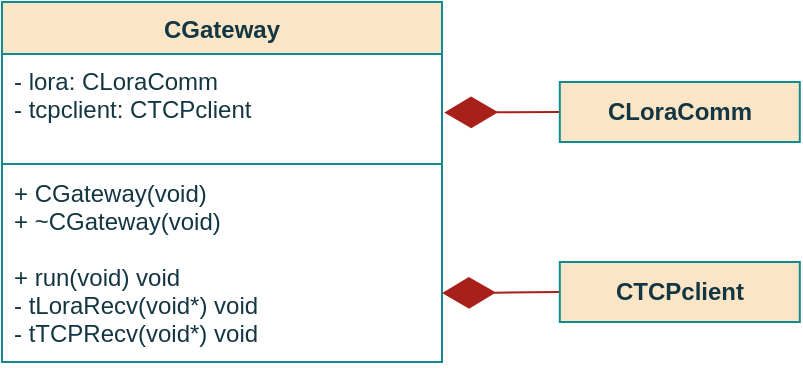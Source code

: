 <mxfile version="16.0.0" type="github" pages="5">
  <diagram id="e2d6PszBdxDz3bTxNESk" name="class">
    <mxGraphModel dx="771" dy="437" grid="1" gridSize="10" guides="1" tooltips="1" connect="1" arrows="1" fold="1" page="1" pageScale="1" pageWidth="850" pageHeight="1100" math="0" shadow="0">
      <root>
        <mxCell id="0" />
        <mxCell id="1" parent="0" />
        <mxCell id="Kr84WzqqIrSe_lvxG35l-1" value="CGateway" style="swimlane;fontStyle=1;align=center;verticalAlign=top;childLayout=stackLayout;horizontal=1;startSize=26;horizontalStack=0;resizeParent=1;resizeParentMax=0;resizeLast=0;collapsible=1;marginBottom=0;fillColor=#FAE5C7;strokeColor=#0F8B8D;fontColor=#143642;" vertex="1" parent="1">
          <mxGeometry x="280" y="40" width="220" height="180" as="geometry">
            <mxRectangle x="-80" y="480" width="80" height="26" as="alternateBounds" />
          </mxGeometry>
        </mxCell>
        <mxCell id="Kr84WzqqIrSe_lvxG35l-2" value="- lora: CLoraComm&#xa;- tcpclient: CTCPclient&#xa;&#xa;&#xa;&#xa;&#xa;&#xa;" style="text;strokeColor=none;fillColor=none;align=left;verticalAlign=top;spacingLeft=4;spacingRight=4;overflow=hidden;rotatable=0;points=[[0,0.5],[1,0.5]];portConstraint=eastwest;fontColor=#143642;" vertex="1" parent="Kr84WzqqIrSe_lvxG35l-1">
          <mxGeometry y="26" width="220" height="54" as="geometry" />
        </mxCell>
        <mxCell id="Kr84WzqqIrSe_lvxG35l-3" value="" style="line;strokeWidth=1;fillColor=none;align=left;verticalAlign=middle;spacingTop=-1;spacingLeft=3;spacingRight=3;rotatable=0;labelPosition=right;points=[];portConstraint=eastwest;labelBackgroundColor=#DAD2D8;strokeColor=#0F8B8D;fontColor=#143642;" vertex="1" parent="Kr84WzqqIrSe_lvxG35l-1">
          <mxGeometry y="80" width="220" height="2" as="geometry" />
        </mxCell>
        <mxCell id="Kr84WzqqIrSe_lvxG35l-4" value="+ CGateway(void)&#xa;+ ~CGateway(void)&#xa;&#xa;+ run(void) void&#xa;- tLoraRecv(void*) void&#xa;- tTCPRecv(void*) void&#xa;" style="text;strokeColor=none;fillColor=none;align=left;verticalAlign=top;spacingLeft=4;spacingRight=4;overflow=hidden;rotatable=0;points=[[0,0.5],[1,0.5]];portConstraint=eastwest;fontColor=#143642;" vertex="1" parent="Kr84WzqqIrSe_lvxG35l-1">
          <mxGeometry y="82" width="220" height="98" as="geometry" />
        </mxCell>
        <mxCell id="Kr84WzqqIrSe_lvxG35l-5" value="" style="endArrow=diamondThin;endFill=1;endSize=24;html=1;rounded=0;sketch=0;fontColor=#143642;strokeColor=#A8201A;fillColor=#FAE5C7;exitX=0;exitY=0.5;exitDx=0;exitDy=0;entryX=1.01;entryY=0.728;entryDx=0;entryDy=0;entryPerimeter=0;" edge="1" parent="1" source="Kr84WzqqIrSe_lvxG35l-6">
          <mxGeometry width="160" relative="1" as="geometry">
            <mxPoint x="558.9" y="135" as="sourcePoint" />
            <mxPoint x="501.1" y="95.312" as="targetPoint" />
          </mxGeometry>
        </mxCell>
        <mxCell id="Kr84WzqqIrSe_lvxG35l-6" value="CLoraComm" style="rounded=0;whiteSpace=wrap;html=1;sketch=0;fontColor=#143642;strokeColor=#0F8B8D;fillColor=#FAE5C7;fontStyle=1" vertex="1" parent="1">
          <mxGeometry x="558.9" y="80" width="120" height="30" as="geometry" />
        </mxCell>
        <mxCell id="Kr84WzqqIrSe_lvxG35l-7" value="" style="endArrow=diamondThin;endFill=1;endSize=24;html=1;rounded=0;sketch=0;fontColor=#143642;strokeColor=#A8201A;fillColor=#FAE5C7;exitX=0;exitY=0.5;exitDx=0;exitDy=0;entryX=1.005;entryY=0.442;entryDx=0;entryDy=0;entryPerimeter=0;" edge="1" parent="1">
          <mxGeometry width="160" relative="1" as="geometry">
            <mxPoint x="558.9" y="185" as="sourcePoint" />
            <mxPoint x="500" y="185.56" as="targetPoint" />
          </mxGeometry>
        </mxCell>
        <mxCell id="Kr84WzqqIrSe_lvxG35l-8" value="CTCPclient" style="rounded=0;whiteSpace=wrap;html=1;sketch=0;fontColor=#143642;strokeColor=#0F8B8D;fillColor=#FAE5C7;fontStyle=1" vertex="1" parent="1">
          <mxGeometry x="558.9" y="170" width="120" height="30" as="geometry" />
        </mxCell>
      </root>
    </mxGraphModel>
  </diagram>
  <diagram id="jL0FBZpTIhR-3-RqR1rX" name="constructor">
    <mxGraphModel dx="931" dy="527" grid="1" gridSize="10" guides="1" tooltips="1" connect="1" arrows="1" fold="1" page="1" pageScale="1" pageWidth="850" pageHeight="1100" math="0" shadow="0">
      <root>
        <mxCell id="TPhWPj7ktUSEMXJKfaup-0" />
        <mxCell id="TPhWPj7ktUSEMXJKfaup-1" parent="TPhWPj7ktUSEMXJKfaup-0" />
        <mxCell id="TPhWPj7ktUSEMXJKfaup-2" style="rounded=1;sketch=0;orthogonalLoop=1;jettySize=auto;html=1;exitX=0.5;exitY=1;exitDx=0;exitDy=0;entryX=0.5;entryY=0;entryDx=0;entryDy=0;fontColor=#143642;strokeColor=#A8201A;fillColor=#FAE5C7;" edge="1" parent="TPhWPj7ktUSEMXJKfaup-1" source="TPhWPj7ktUSEMXJKfaup-3" target="TPhWPj7ktUSEMXJKfaup-8">
          <mxGeometry relative="1" as="geometry">
            <mxPoint x="415" y="130" as="targetPoint" />
          </mxGeometry>
        </mxCell>
        <mxCell id="TPhWPj7ktUSEMXJKfaup-3" value="CGateway" style="ellipse;whiteSpace=wrap;html=1;fillColor=#FAE5C7;strokeColor=#0F8B8D;fontColor=#143642;fontStyle=1" vertex="1" parent="TPhWPj7ktUSEMXJKfaup-1">
          <mxGeometry x="350.37" y="40" width="125.5" height="50" as="geometry" />
        </mxCell>
        <mxCell id="TPhWPj7ktUSEMXJKfaup-4" style="edgeStyle=orthogonalEdgeStyle;rounded=1;orthogonalLoop=1;jettySize=auto;html=1;exitX=0.5;exitY=1;exitDx=0;exitDy=0;entryX=0.5;entryY=0;entryDx=0;entryDy=0;fontSize=11;strokeColor=#A8201A;" edge="1" parent="TPhWPj7ktUSEMXJKfaup-1">
          <mxGeometry relative="1" as="geometry">
            <mxPoint x="413.37" y="160" as="sourcePoint" />
            <mxPoint x="413.12" y="180" as="targetPoint" />
          </mxGeometry>
        </mxCell>
        <mxCell id="TPhWPj7ktUSEMXJKfaup-5" value="end" style="ellipse;whiteSpace=wrap;html=1;fillColor=#FAE5C7;strokeColor=#0F8B8D;fontColor=#143642;fontStyle=1" vertex="1" parent="TPhWPj7ktUSEMXJKfaup-1">
          <mxGeometry x="389.75" y="290" width="48" height="30" as="geometry" />
        </mxCell>
        <mxCell id="TPhWPj7ktUSEMXJKfaup-6" style="edgeStyle=orthogonalEdgeStyle;rounded=1;orthogonalLoop=1;jettySize=auto;html=1;exitX=0.5;exitY=1;exitDx=0;exitDy=0;entryX=0.5;entryY=0;entryDx=0;entryDy=0;fontSize=10;strokeColor=#A8201A;" edge="1" parent="TPhWPj7ktUSEMXJKfaup-1" source="TPhWPj7ktUSEMXJKfaup-7" target="TPhWPj7ktUSEMXJKfaup-10">
          <mxGeometry relative="1" as="geometry" />
        </mxCell>
        <mxCell id="TPhWPj7ktUSEMXJKfaup-7" value="&lt;b&gt;Create&lt;/b&gt; &lt;b&gt;CLoraComm &lt;/b&gt;&lt;i&gt;lora&lt;/i&gt;&lt;br&gt;&lt;b&gt;&lt;/b&gt;" style="rounded=0;whiteSpace=wrap;html=1;sketch=0;fontColor=#143642;strokeColor=#0F8B8D;fillColor=#FAE5C7;" vertex="1" parent="TPhWPj7ktUSEMXJKfaup-1">
          <mxGeometry x="338.37" y="180" width="150.25" height="30" as="geometry" />
        </mxCell>
        <mxCell id="TPhWPj7ktUSEMXJKfaup-8" value="&lt;b&gt;Create&lt;/b&gt; &lt;b&gt;CTCPclient &lt;/b&gt;&lt;i&gt;tcpclient&lt;/i&gt;" style="rounded=0;whiteSpace=wrap;html=1;sketch=0;fontColor=#143642;strokeColor=#0F8B8D;fillColor=#FAE5C7;" vertex="1" parent="TPhWPj7ktUSEMXJKfaup-1">
          <mxGeometry x="338" y="130" width="150.25" height="30" as="geometry" />
        </mxCell>
        <mxCell id="TPhWPj7ktUSEMXJKfaup-9" style="edgeStyle=orthogonalEdgeStyle;rounded=1;orthogonalLoop=1;jettySize=auto;html=1;exitX=0.5;exitY=1;exitDx=0;exitDy=0;entryX=0.5;entryY=0;entryDx=0;entryDy=0;fontSize=10;strokeColor=#A8201A;" edge="1" parent="TPhWPj7ktUSEMXJKfaup-1" source="TPhWPj7ktUSEMXJKfaup-10">
          <mxGeometry relative="1" as="geometry">
            <mxPoint x="413.49" y="290" as="targetPoint" />
          </mxGeometry>
        </mxCell>
        <mxCell id="TPhWPj7ktUSEMXJKfaup-10" value="&lt;div&gt;&lt;b&gt;Create&lt;/b&gt; &lt;i&gt;tTCPRecv&lt;/i&gt;&lt;/div&gt;&lt;div&gt;&lt;i&gt;&lt;b&gt;Create &lt;/b&gt;tLoraRecv&lt;br&gt;&lt;/i&gt;&lt;/div&gt;" style="rounded=0;whiteSpace=wrap;html=1;sketch=0;fontColor=#143642;strokeColor=#0F8B8D;fillColor=#FAE5C7;" vertex="1" parent="TPhWPj7ktUSEMXJKfaup-1">
          <mxGeometry x="338.62" y="230" width="150.25" height="40" as="geometry" />
        </mxCell>
      </root>
    </mxGraphModel>
  </diagram>
  <diagram id="j-EsaiICLkAXH9BXeG3Y" name="run">
    <mxGraphModel dx="771" dy="437" grid="1" gridSize="10" guides="1" tooltips="1" connect="1" arrows="1" fold="1" page="1" pageScale="1" pageWidth="850" pageHeight="1100" math="0" shadow="0">
      <root>
        <mxCell id="tkKbSkR30T64cy6EXXTG-0" />
        <mxCell id="tkKbSkR30T64cy6EXXTG-1" parent="tkKbSkR30T64cy6EXXTG-0" />
        <mxCell id="tkKbSkR30T64cy6EXXTG-2" style="rounded=1;sketch=0;orthogonalLoop=1;jettySize=auto;html=1;exitX=0.5;exitY=1;exitDx=0;exitDy=0;entryX=0.5;entryY=0;entryDx=0;entryDy=0;fontColor=#143642;strokeColor=#A8201A;fillColor=#FAE5C7;" edge="1" parent="tkKbSkR30T64cy6EXXTG-1" source="tkKbSkR30T64cy6EXXTG-3">
          <mxGeometry relative="1" as="geometry">
            <mxPoint x="413.125" y="130" as="targetPoint" />
          </mxGeometry>
        </mxCell>
        <mxCell id="tkKbSkR30T64cy6EXXTG-3" value="Run" style="ellipse;whiteSpace=wrap;html=1;fillColor=#FAE5C7;strokeColor=#0F8B8D;fontColor=#143642;fontStyle=1" vertex="1" parent="tkKbSkR30T64cy6EXXTG-1">
          <mxGeometry x="358.31" y="50" width="109.63" height="40" as="geometry" />
        </mxCell>
        <mxCell id="tkKbSkR30T64cy6EXXTG-4" value="end" style="ellipse;whiteSpace=wrap;html=1;fillColor=#FAE5C7;strokeColor=#0F8B8D;fontColor=#143642;fontStyle=1" vertex="1" parent="tkKbSkR30T64cy6EXXTG-1">
          <mxGeometry x="389.13" y="190" width="48" height="30" as="geometry" />
        </mxCell>
        <mxCell id="tkKbSkR30T64cy6EXXTG-5" style="edgeStyle=orthogonalEdgeStyle;rounded=1;orthogonalLoop=1;jettySize=auto;html=1;exitX=0.5;exitY=1;exitDx=0;exitDy=0;entryX=0.5;entryY=0;entryDx=0;entryDy=0;fontSize=10;strokeColor=#A8201A;" edge="1" parent="tkKbSkR30T64cy6EXXTG-1" source="tkKbSkR30T64cy6EXXTG-6">
          <mxGeometry relative="1" as="geometry">
            <mxPoint x="412.87" y="190" as="targetPoint" />
          </mxGeometry>
        </mxCell>
        <mxCell id="tkKbSkR30T64cy6EXXTG-6" value="&lt;div&gt;&lt;b&gt;Join&lt;/b&gt; &lt;i&gt;tTCPRecv&lt;/i&gt;&lt;/div&gt;&lt;div&gt;&lt;b&gt;Join&lt;/b&gt;&lt;i&gt;&lt;b&gt; &lt;/b&gt;tLoraRecv&lt;br&gt;&lt;/i&gt;&lt;/div&gt;" style="rounded=0;whiteSpace=wrap;html=1;sketch=0;fontColor=#143642;strokeColor=#0F8B8D;fillColor=#FAE5C7;" vertex="1" parent="tkKbSkR30T64cy6EXXTG-1">
          <mxGeometry x="338" y="130" width="150.25" height="40" as="geometry" />
        </mxCell>
      </root>
    </mxGraphModel>
  </diagram>
  <diagram id="FENJ2H2G5J6c3p_rDh9S" name="ttcprecv">
    <mxGraphModel dx="771" dy="437" grid="1" gridSize="10" guides="1" tooltips="1" connect="1" arrows="1" fold="1" page="1" pageScale="1" pageWidth="850" pageHeight="1100" math="0" shadow="0">
      <root>
        <mxCell id="atJ6BWPMXhpa3b4_HaD2-0" />
        <mxCell id="atJ6BWPMXhpa3b4_HaD2-1" parent="atJ6BWPMXhpa3b4_HaD2-0" />
        <mxCell id="atJ6BWPMXhpa3b4_HaD2-2" style="edgeStyle=orthogonalEdgeStyle;curved=0;rounded=1;sketch=0;orthogonalLoop=1;jettySize=auto;html=1;exitX=0.5;exitY=1;exitDx=0;exitDy=0;entryX=0.5;entryY=0;entryDx=0;entryDy=0;fontColor=#143642;strokeColor=#A8201A;fillColor=#FAE5C7;" edge="1" parent="atJ6BWPMXhpa3b4_HaD2-1" source="atJ6BWPMXhpa3b4_HaD2-3" target="atJ6BWPMXhpa3b4_HaD2-5">
          <mxGeometry relative="1" as="geometry" />
        </mxCell>
        <mxCell id="atJ6BWPMXhpa3b4_HaD2-3" value="tTCPRecv" style="ellipse;whiteSpace=wrap;html=1;fillColor=#FAE5C7;strokeColor=#0F8B8D;fontColor=#143642;fontStyle=1" vertex="1" parent="atJ6BWPMXhpa3b4_HaD2-1">
          <mxGeometry x="352" y="40" width="125.5" height="50" as="geometry" />
        </mxCell>
        <mxCell id="atJ6BWPMXhpa3b4_HaD2-4" style="edgeStyle=orthogonalEdgeStyle;curved=0;rounded=1;sketch=0;orthogonalLoop=1;jettySize=auto;html=1;exitX=0.5;exitY=1;exitDx=0;exitDy=0;entryX=0.5;entryY=0;entryDx=0;entryDy=0;fontColor=#143642;strokeColor=#A8201A;fillColor=#FAE5C7;" edge="1" parent="atJ6BWPMXhpa3b4_HaD2-1" source="atJ6BWPMXhpa3b4_HaD2-5">
          <mxGeometry relative="1" as="geometry">
            <mxPoint x="415" y="170" as="targetPoint" />
          </mxGeometry>
        </mxCell>
        <mxCell id="atJ6BWPMXhpa3b4_HaD2-5" value="" style="ellipse;whiteSpace=wrap;html=1;aspect=fixed;rounded=0;sketch=0;fontColor=#143642;strokeColor=#0F8B8D;fillColor=#FAE5C7;" vertex="1" parent="atJ6BWPMXhpa3b4_HaD2-1">
          <mxGeometry x="405" y="130" width="20" height="20" as="geometry" />
        </mxCell>
        <mxCell id="atJ6BWPMXhpa3b4_HaD2-6" style="edgeStyle=orthogonalEdgeStyle;rounded=1;sketch=0;orthogonalLoop=1;jettySize=auto;html=1;entryX=0;entryY=0.5;entryDx=0;entryDy=0;fontColor=#143642;strokeColor=#A8201A;fillColor=#FAE5C7;exitX=0.5;exitY=1;exitDx=0;exitDy=0;" edge="1" parent="atJ6BWPMXhpa3b4_HaD2-1" source="atJ6BWPMXhpa3b4_HaD2-14" target="atJ6BWPMXhpa3b4_HaD2-5">
          <mxGeometry relative="1" as="geometry">
            <Array as="points">
              <mxPoint x="414" y="430" />
              <mxPoint x="290" y="430" />
              <mxPoint x="290" y="140" />
            </Array>
            <mxPoint x="414.75" y="730" as="sourcePoint" />
          </mxGeometry>
        </mxCell>
        <mxCell id="atJ6BWPMXhpa3b4_HaD2-7" style="edgeStyle=orthogonalEdgeStyle;curved=0;rounded=1;sketch=0;orthogonalLoop=1;jettySize=auto;html=1;exitX=1;exitY=0.5;exitDx=0;exitDy=0;entryX=1;entryY=0.5;entryDx=0;entryDy=0;fontColor=#143642;strokeColor=#A8201A;fillColor=#FAE5C7;" edge="1" parent="atJ6BWPMXhpa3b4_HaD2-1" source="atJ6BWPMXhpa3b4_HaD2-11" target="atJ6BWPMXhpa3b4_HaD2-5">
          <mxGeometry relative="1" as="geometry">
            <mxPoint x="457.25" y="630" as="sourcePoint" />
            <Array as="points">
              <mxPoint x="530" y="295" />
              <mxPoint x="530" y="140" />
            </Array>
          </mxGeometry>
        </mxCell>
        <mxCell id="atJ6BWPMXhpa3b4_HaD2-8" value="No" style="edgeLabel;html=1;align=center;verticalAlign=middle;resizable=0;points=[];fontColor=#143642;" vertex="1" connectable="0" parent="atJ6BWPMXhpa3b4_HaD2-7">
          <mxGeometry x="-0.958" y="2" relative="1" as="geometry">
            <mxPoint as="offset" />
          </mxGeometry>
        </mxCell>
        <mxCell id="atJ6BWPMXhpa3b4_HaD2-9" style="edgeStyle=orthogonalEdgeStyle;sketch=0;orthogonalLoop=1;jettySize=auto;html=1;exitX=0;exitY=0.5;exitDx=0;exitDy=0;entryX=0.5;entryY=0;entryDx=0;entryDy=0;fontColor=#143642;strokeColor=#A8201A;fillColor=#FAE5C7;rounded=1;" edge="1" parent="atJ6BWPMXhpa3b4_HaD2-1" source="atJ6BWPMXhpa3b4_HaD2-11" target="atJ6BWPMXhpa3b4_HaD2-14">
          <mxGeometry relative="1" as="geometry">
            <Array as="points">
              <mxPoint x="324" y="295" />
              <mxPoint x="324" y="360" />
              <mxPoint x="414" y="360" />
            </Array>
            <mxPoint x="418.98" y="380" as="targetPoint" />
          </mxGeometry>
        </mxCell>
        <mxCell id="atJ6BWPMXhpa3b4_HaD2-10" value="Yes" style="edgeLabel;html=1;align=center;verticalAlign=middle;resizable=0;points=[];fontColor=#143642;" vertex="1" connectable="0" parent="atJ6BWPMXhpa3b4_HaD2-9">
          <mxGeometry x="-0.909" y="-1" relative="1" as="geometry">
            <mxPoint as="offset" />
          </mxGeometry>
        </mxCell>
        <mxCell id="atJ6BWPMXhpa3b4_HaD2-11" value="&lt;div&gt;&lt;i&gt;message&lt;/i&gt; was&lt;/div&gt;&lt;div&gt;received?&lt;br&gt;&lt;/div&gt;" style="rhombus;whiteSpace=wrap;html=1;rounded=0;sketch=0;fontColor=#143642;strokeColor=#0F8B8D;fillColor=#FAE5C7;" vertex="1" parent="atJ6BWPMXhpa3b4_HaD2-1">
          <mxGeometry x="365" y="250" width="98" height="90" as="geometry" />
        </mxCell>
        <mxCell id="atJ6BWPMXhpa3b4_HaD2-12" value="Returns &lt;i&gt;message&lt;/i&gt;" style="edgeStyle=orthogonalEdgeStyle;rounded=1;orthogonalLoop=1;jettySize=auto;html=1;exitX=0.5;exitY=1;exitDx=0;exitDy=0;entryX=0.5;entryY=0;entryDx=0;entryDy=0;strokeColor=#A8201A;" edge="1" parent="atJ6BWPMXhpa3b4_HaD2-1" source="atJ6BWPMXhpa3b4_HaD2-13" target="atJ6BWPMXhpa3b4_HaD2-11">
          <mxGeometry relative="1" as="geometry" />
        </mxCell>
        <mxCell id="atJ6BWPMXhpa3b4_HaD2-13" value="&lt;i&gt;tcpclient&lt;/i&gt;&lt;b&gt;.recv&lt;/b&gt;()" style="shape=process;whiteSpace=wrap;html=1;backgroundOutline=1;rounded=0;sketch=0;fontColor=#143642;strokeColor=#0F8B8D;fillColor=#FAE5C7;" vertex="1" parent="atJ6BWPMXhpa3b4_HaD2-1">
          <mxGeometry x="340" y="170" width="150" height="30" as="geometry" />
        </mxCell>
        <mxCell id="atJ6BWPMXhpa3b4_HaD2-14" value="&lt;div&gt;&lt;i&gt;lora&lt;/i&gt;&lt;b&gt;.push(&lt;/b&gt;&lt;i&gt;message)&lt;/i&gt;&lt;/div&gt;" style="shape=process;whiteSpace=wrap;html=1;backgroundOutline=1;rounded=0;sketch=0;fontColor=#143642;strokeColor=#0F8B8D;fillColor=#FAE5C7;" vertex="1" parent="atJ6BWPMXhpa3b4_HaD2-1">
          <mxGeometry x="339" y="380" width="150" height="30" as="geometry" />
        </mxCell>
      </root>
    </mxGraphModel>
  </diagram>
  <diagram id="DJZtquHrUaa9BsF79rTj" name="tlorarecv">
    <mxGraphModel dx="1621" dy="437" grid="1" gridSize="10" guides="1" tooltips="1" connect="1" arrows="1" fold="1" page="1" pageScale="1" pageWidth="850" pageHeight="1100" math="0" shadow="0">
      <root>
        <mxCell id="I8GF2f7bAFX1AK28B-e9-0" />
        <mxCell id="I8GF2f7bAFX1AK28B-e9-1" parent="I8GF2f7bAFX1AK28B-e9-0" />
        <mxCell id="I8GF2f7bAFX1AK28B-e9-2" style="edgeStyle=orthogonalEdgeStyle;curved=0;rounded=1;sketch=0;orthogonalLoop=1;jettySize=auto;html=1;exitX=0.5;exitY=1;exitDx=0;exitDy=0;entryX=0.5;entryY=0;entryDx=0;entryDy=0;fontColor=#143642;strokeColor=#A8201A;fillColor=#FAE5C7;" edge="1" parent="I8GF2f7bAFX1AK28B-e9-1" source="I8GF2f7bAFX1AK28B-e9-3" target="I8GF2f7bAFX1AK28B-e9-5">
          <mxGeometry relative="1" as="geometry" />
        </mxCell>
        <mxCell id="I8GF2f7bAFX1AK28B-e9-3" value="tLoraRecv" style="ellipse;whiteSpace=wrap;html=1;fillColor=#FAE5C7;strokeColor=#0F8B8D;fontColor=#143642;fontStyle=1" vertex="1" parent="I8GF2f7bAFX1AK28B-e9-1">
          <mxGeometry x="-488" y="70" width="125.5" height="50" as="geometry" />
        </mxCell>
        <mxCell id="I8GF2f7bAFX1AK28B-e9-4" style="edgeStyle=orthogonalEdgeStyle;curved=0;rounded=1;sketch=0;orthogonalLoop=1;jettySize=auto;html=1;exitX=0.5;exitY=1;exitDx=0;exitDy=0;entryX=0.5;entryY=0;entryDx=0;entryDy=0;fontColor=#143642;strokeColor=#A8201A;fillColor=#FAE5C7;" edge="1" parent="I8GF2f7bAFX1AK28B-e9-1" source="I8GF2f7bAFX1AK28B-e9-5">
          <mxGeometry relative="1" as="geometry">
            <mxPoint x="-425" y="200" as="targetPoint" />
          </mxGeometry>
        </mxCell>
        <mxCell id="I8GF2f7bAFX1AK28B-e9-5" value="" style="ellipse;whiteSpace=wrap;html=1;aspect=fixed;rounded=0;sketch=0;fontColor=#143642;strokeColor=#0F8B8D;fillColor=#FAE5C7;" vertex="1" parent="I8GF2f7bAFX1AK28B-e9-1">
          <mxGeometry x="-435" y="160" width="20" height="20" as="geometry" />
        </mxCell>
        <mxCell id="I8GF2f7bAFX1AK28B-e9-6" style="edgeStyle=orthogonalEdgeStyle;rounded=1;sketch=0;orthogonalLoop=1;jettySize=auto;html=1;entryX=0;entryY=0.5;entryDx=0;entryDy=0;fontColor=#143642;strokeColor=#A8201A;fillColor=#FAE5C7;exitX=0.5;exitY=1;exitDx=0;exitDy=0;" edge="1" parent="I8GF2f7bAFX1AK28B-e9-1" source="I8GF2f7bAFX1AK28B-e9-14" target="I8GF2f7bAFX1AK28B-e9-5">
          <mxGeometry relative="1" as="geometry">
            <Array as="points">
              <mxPoint x="-425" y="460" />
              <mxPoint x="-550" y="460" />
              <mxPoint x="-550" y="170" />
            </Array>
            <mxPoint x="-425.25" y="760" as="sourcePoint" />
          </mxGeometry>
        </mxCell>
        <mxCell id="I8GF2f7bAFX1AK28B-e9-7" style="edgeStyle=orthogonalEdgeStyle;curved=0;rounded=1;sketch=0;orthogonalLoop=1;jettySize=auto;html=1;exitX=1;exitY=0.5;exitDx=0;exitDy=0;entryX=1;entryY=0.5;entryDx=0;entryDy=0;fontColor=#143642;strokeColor=#A8201A;fillColor=#FAE5C7;" edge="1" parent="I8GF2f7bAFX1AK28B-e9-1" source="I8GF2f7bAFX1AK28B-e9-11" target="I8GF2f7bAFX1AK28B-e9-5">
          <mxGeometry relative="1" as="geometry">
            <mxPoint x="-382.75" y="660" as="sourcePoint" />
            <Array as="points">
              <mxPoint x="-310" y="315" />
              <mxPoint x="-310" y="170" />
            </Array>
          </mxGeometry>
        </mxCell>
        <mxCell id="I8GF2f7bAFX1AK28B-e9-8" value="No" style="edgeLabel;html=1;align=center;verticalAlign=middle;resizable=0;points=[];fontColor=#143642;" vertex="1" connectable="0" parent="I8GF2f7bAFX1AK28B-e9-7">
          <mxGeometry x="-0.958" y="2" relative="1" as="geometry">
            <mxPoint as="offset" />
          </mxGeometry>
        </mxCell>
        <mxCell id="I8GF2f7bAFX1AK28B-e9-9" style="edgeStyle=orthogonalEdgeStyle;sketch=0;orthogonalLoop=1;jettySize=auto;html=1;exitX=0;exitY=0.5;exitDx=0;exitDy=0;entryX=0.5;entryY=0;entryDx=0;entryDy=0;fontColor=#143642;strokeColor=#A8201A;fillColor=#FAE5C7;rounded=1;" edge="1" parent="I8GF2f7bAFX1AK28B-e9-1" source="I8GF2f7bAFX1AK28B-e9-11" target="I8GF2f7bAFX1AK28B-e9-14">
          <mxGeometry relative="1" as="geometry">
            <Array as="points">
              <mxPoint x="-516" y="315" />
              <mxPoint x="-516" y="380" />
              <mxPoint x="-425" y="380" />
            </Array>
            <mxPoint x="-421.02" y="410" as="targetPoint" />
          </mxGeometry>
        </mxCell>
        <mxCell id="I8GF2f7bAFX1AK28B-e9-10" value="Yes" style="edgeLabel;html=1;align=center;verticalAlign=middle;resizable=0;points=[];fontColor=#143642;" vertex="1" connectable="0" parent="I8GF2f7bAFX1AK28B-e9-9">
          <mxGeometry x="-0.909" y="-1" relative="1" as="geometry">
            <mxPoint as="offset" />
          </mxGeometry>
        </mxCell>
        <mxCell id="I8GF2f7bAFX1AK28B-e9-11" value="&lt;div&gt;&lt;i&gt;message&lt;/i&gt; was&lt;/div&gt;&lt;div&gt;received?&lt;br&gt;&lt;/div&gt;" style="rhombus;whiteSpace=wrap;html=1;rounded=0;sketch=0;fontColor=#143642;strokeColor=#0F8B8D;fillColor=#FAE5C7;" vertex="1" parent="I8GF2f7bAFX1AK28B-e9-1">
          <mxGeometry x="-474" y="270" width="98" height="90" as="geometry" />
        </mxCell>
        <mxCell id="I8GF2f7bAFX1AK28B-e9-12" value="Returns &lt;i&gt;message&lt;/i&gt;" style="edgeStyle=orthogonalEdgeStyle;rounded=1;orthogonalLoop=1;jettySize=auto;html=1;exitX=0.5;exitY=1;exitDx=0;exitDy=0;entryX=0.5;entryY=0;entryDx=0;entryDy=0;strokeColor=#A8201A;" edge="1" parent="I8GF2f7bAFX1AK28B-e9-1" source="I8GF2f7bAFX1AK28B-e9-13" target="I8GF2f7bAFX1AK28B-e9-11">
          <mxGeometry relative="1" as="geometry" />
        </mxCell>
        <mxCell id="I8GF2f7bAFX1AK28B-e9-13" value="&lt;i&gt;lora&lt;/i&gt;&lt;b&gt;.recv&lt;/b&gt;()" style="shape=process;whiteSpace=wrap;html=1;backgroundOutline=1;rounded=0;sketch=0;fontColor=#143642;strokeColor=#0F8B8D;fillColor=#FAE5C7;" vertex="1" parent="I8GF2f7bAFX1AK28B-e9-1">
          <mxGeometry x="-500" y="200" width="150" height="30" as="geometry" />
        </mxCell>
        <mxCell id="I8GF2f7bAFX1AK28B-e9-14" value="&lt;div&gt;&lt;i&gt;tcpclient&lt;/i&gt;&lt;b&gt;.push&lt;/b&gt;&lt;/div&gt;&lt;div&gt;&lt;b&gt;(&lt;/b&gt;&lt;i&gt;message&lt;b&gt;)&lt;/b&gt;&lt;/i&gt;&lt;/div&gt;" style="shape=process;whiteSpace=wrap;html=1;backgroundOutline=1;rounded=0;sketch=0;fontColor=#143642;strokeColor=#0F8B8D;fillColor=#FAE5C7;" vertex="1" parent="I8GF2f7bAFX1AK28B-e9-1">
          <mxGeometry x="-500" y="400" width="150" height="40" as="geometry" />
        </mxCell>
      </root>
    </mxGraphModel>
  </diagram>
</mxfile>
